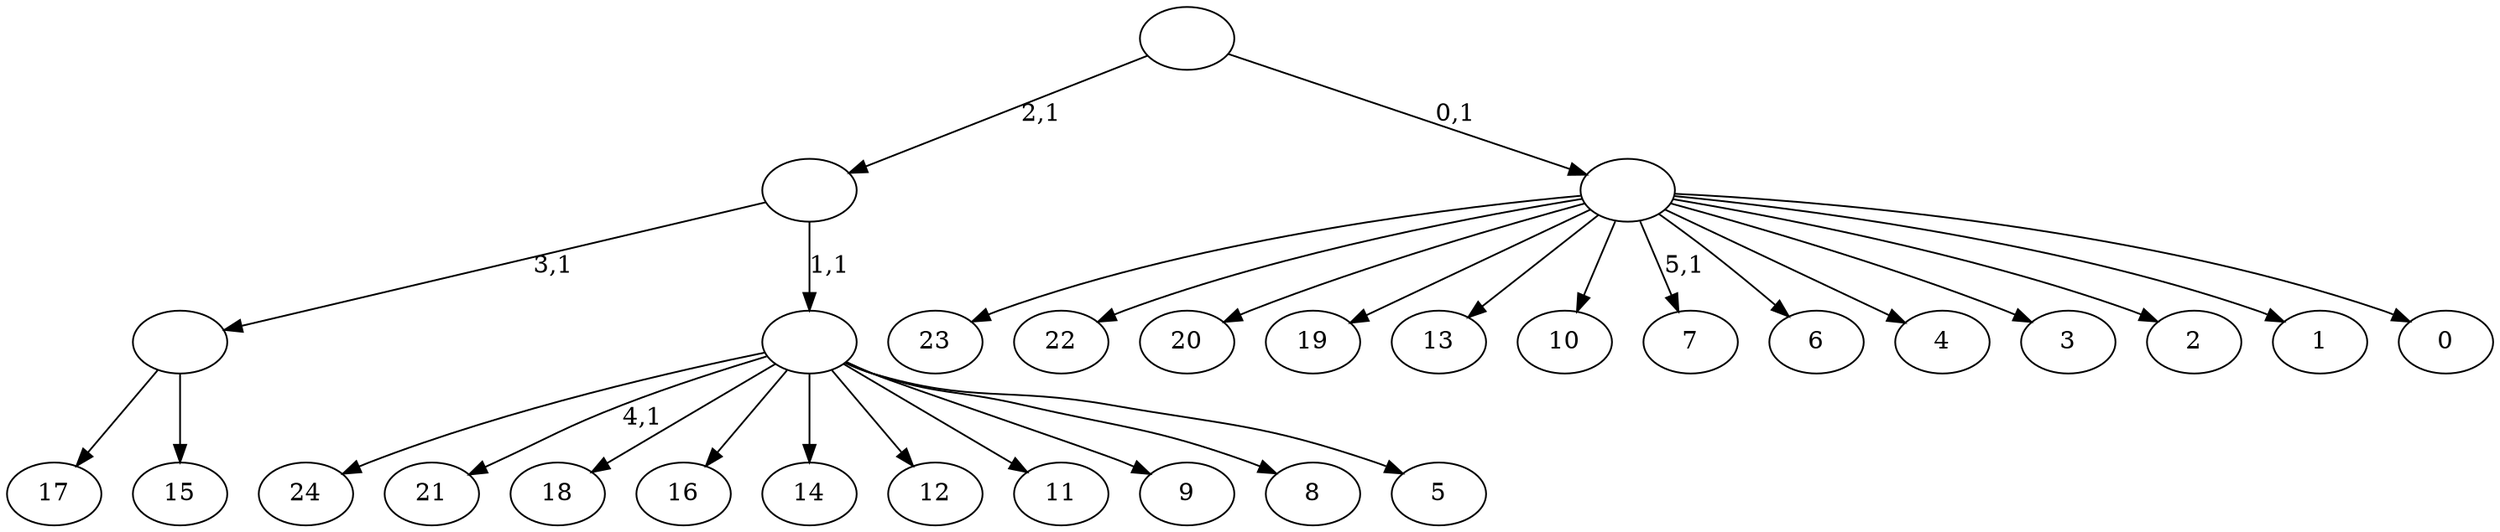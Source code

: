 digraph T {
	31 [label="24"]
	30 [label="23"]
	29 [label="22"]
	28 [label="21"]
	26 [label="20"]
	25 [label="19"]
	24 [label="18"]
	23 [label="17"]
	22 [label="16"]
	21 [label="15"]
	20 [label=""]
	19 [label="14"]
	18 [label="13"]
	17 [label="12"]
	16 [label="11"]
	15 [label="10"]
	14 [label="9"]
	13 [label="8"]
	12 [label="7"]
	10 [label="6"]
	9 [label="5"]
	8 [label=""]
	7 [label=""]
	6 [label="4"]
	5 [label="3"]
	4 [label="2"]
	3 [label="1"]
	2 [label="0"]
	1 [label=""]
	0 [label=""]
	20 -> 23 [label=""]
	20 -> 21 [label=""]
	8 -> 28 [label="4,1"]
	8 -> 31 [label=""]
	8 -> 24 [label=""]
	8 -> 22 [label=""]
	8 -> 19 [label=""]
	8 -> 17 [label=""]
	8 -> 16 [label=""]
	8 -> 14 [label=""]
	8 -> 13 [label=""]
	8 -> 9 [label=""]
	7 -> 20 [label="3,1"]
	7 -> 8 [label="1,1"]
	1 -> 12 [label="5,1"]
	1 -> 30 [label=""]
	1 -> 29 [label=""]
	1 -> 26 [label=""]
	1 -> 25 [label=""]
	1 -> 18 [label=""]
	1 -> 15 [label=""]
	1 -> 10 [label=""]
	1 -> 6 [label=""]
	1 -> 5 [label=""]
	1 -> 4 [label=""]
	1 -> 3 [label=""]
	1 -> 2 [label=""]
	0 -> 7 [label="2,1"]
	0 -> 1 [label="0,1"]
}
